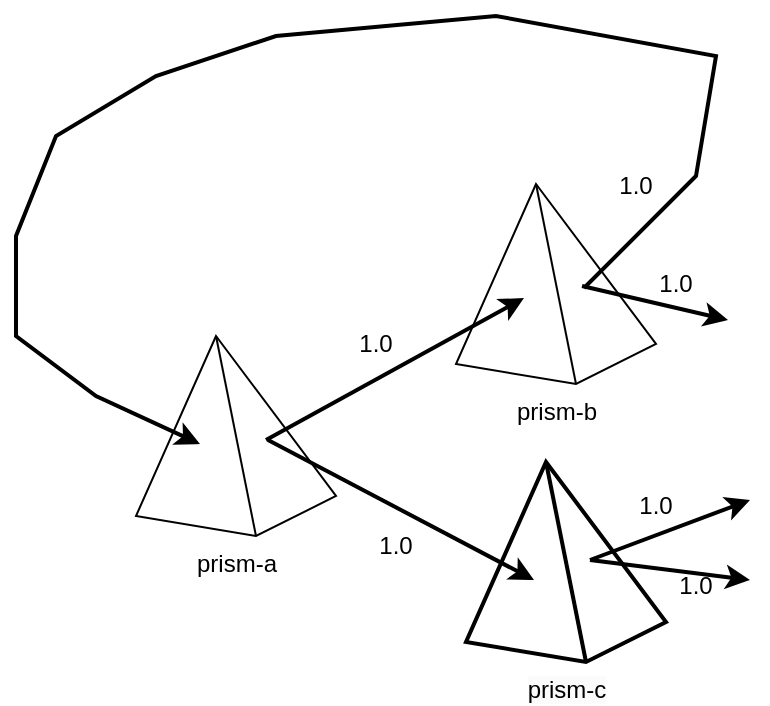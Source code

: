<mxfile version="24.8.2">
  <diagram name="Page-1" id="7MJuvH2CNaoDodlNhucG">
    <mxGraphModel dx="574" dy="285" grid="1" gridSize="10" guides="1" tooltips="1" connect="1" arrows="1" fold="1" page="1" pageScale="1" pageWidth="850" pageHeight="1100" math="0" shadow="0">
      <root>
        <mxCell id="0" />
        <mxCell id="1" parent="0" />
        <mxCell id="dDzj_qdl24_F7XmXh7J3-2" value="prism-a" style="verticalLabelPosition=bottom;verticalAlign=top;html=1;shape=mxgraph.basic.pyramid;dx1=0.4;dx2=0.6;dy1=0.9;dy2=0.8;" vertex="1" parent="1">
          <mxGeometry x="270" y="290" width="100" height="100" as="geometry" />
        </mxCell>
        <mxCell id="dDzj_qdl24_F7XmXh7J3-3" value="prism-b" style="verticalLabelPosition=bottom;verticalAlign=top;html=1;shape=mxgraph.basic.pyramid;dx1=0.4;dx2=0.6;dy1=0.9;dy2=0.8;" vertex="1" parent="1">
          <mxGeometry x="430" y="214" width="100" height="100" as="geometry" />
        </mxCell>
        <mxCell id="dDzj_qdl24_F7XmXh7J3-4" value="&lt;span style=&quot;color: rgb(0, 0, 0); font-family: Helvetica; font-size: 12px; font-style: normal; font-variant-ligatures: normal; font-variant-caps: normal; font-weight: 400; letter-spacing: normal; orphans: 2; text-align: center; text-indent: 0px; text-transform: none; widows: 2; word-spacing: 0px; -webkit-text-stroke-width: 0px; white-space: nowrap; background-color: rgb(251, 251, 251); text-decoration-thickness: initial; text-decoration-style: initial; text-decoration-color: initial; display: inline !important; float: none;&quot;&gt;prism-c&lt;/span&gt;" style="verticalLabelPosition=bottom;verticalAlign=top;html=1;shape=mxgraph.basic.pyramid;dx1=0.4;dx2=0.6;dy1=0.9;dy2=0.8;strokeWidth=2;" vertex="1" parent="1">
          <mxGeometry x="435" y="353" width="100" height="100" as="geometry" />
        </mxCell>
        <mxCell id="dDzj_qdl24_F7XmXh7J3-6" value="" style="endArrow=classic;html=1;rounded=0;strokeWidth=2;" edge="1" parent="1">
          <mxGeometry width="50" height="50" relative="1" as="geometry">
            <mxPoint x="497" y="402" as="sourcePoint" />
            <mxPoint x="577" y="412" as="targetPoint" />
          </mxGeometry>
        </mxCell>
        <mxCell id="dDzj_qdl24_F7XmXh7J3-7" value="" style="endArrow=classic;html=1;rounded=0;strokeWidth=2;" edge="1" parent="1">
          <mxGeometry width="50" height="50" relative="1" as="geometry">
            <mxPoint x="497" y="402" as="sourcePoint" />
            <mxPoint x="577" y="372" as="targetPoint" />
          </mxGeometry>
        </mxCell>
        <mxCell id="dDzj_qdl24_F7XmXh7J3-8" value="" style="endArrow=classic;html=1;rounded=0;strokeWidth=2;" edge="1" parent="1">
          <mxGeometry width="50" height="50" relative="1" as="geometry">
            <mxPoint x="494" y="266" as="sourcePoint" />
            <mxPoint x="302" y="344" as="targetPoint" />
            <Array as="points">
              <mxPoint x="550" y="210" />
              <mxPoint x="560" y="150" />
              <mxPoint x="450" y="130" />
              <mxPoint x="340" y="140" />
              <mxPoint x="280" y="160" />
              <mxPoint x="230" y="190" />
              <mxPoint x="210" y="240" />
              <mxPoint x="210" y="290" />
              <mxPoint x="250" y="320" />
            </Array>
          </mxGeometry>
        </mxCell>
        <mxCell id="dDzj_qdl24_F7XmXh7J3-9" value="" style="endArrow=classic;html=1;rounded=0;strokeWidth=2;" edge="1" parent="1">
          <mxGeometry width="50" height="50" relative="1" as="geometry">
            <mxPoint x="335" y="342" as="sourcePoint" />
            <mxPoint x="464" y="271" as="targetPoint" />
          </mxGeometry>
        </mxCell>
        <mxCell id="dDzj_qdl24_F7XmXh7J3-10" value="" style="endArrow=classic;html=1;rounded=0;strokeWidth=2;" edge="1" parent="1">
          <mxGeometry width="50" height="50" relative="1" as="geometry">
            <mxPoint x="336" y="342" as="sourcePoint" />
            <mxPoint x="469" y="412" as="targetPoint" />
          </mxGeometry>
        </mxCell>
        <mxCell id="dDzj_qdl24_F7XmXh7J3-11" value="" style="endArrow=classic;html=1;rounded=0;strokeWidth=2;" edge="1" parent="1">
          <mxGeometry width="50" height="50" relative="1" as="geometry">
            <mxPoint x="493" y="265" as="sourcePoint" />
            <mxPoint x="566" y="282" as="targetPoint" />
          </mxGeometry>
        </mxCell>
        <mxCell id="dDzj_qdl24_F7XmXh7J3-12" value="1.0" style="text;html=1;align=center;verticalAlign=middle;whiteSpace=wrap;rounded=0;" vertex="1" parent="1">
          <mxGeometry x="510" y="249" width="60" height="30" as="geometry" />
        </mxCell>
        <mxCell id="dDzj_qdl24_F7XmXh7J3-13" value="1.0" style="text;html=1;align=center;verticalAlign=middle;whiteSpace=wrap;rounded=0;" vertex="1" parent="1">
          <mxGeometry x="490" y="200" width="60" height="30" as="geometry" />
        </mxCell>
        <mxCell id="dDzj_qdl24_F7XmXh7J3-14" value="1.0" style="text;html=1;align=center;verticalAlign=middle;whiteSpace=wrap;rounded=0;" vertex="1" parent="1">
          <mxGeometry x="500" y="360" width="60" height="30" as="geometry" />
        </mxCell>
        <mxCell id="dDzj_qdl24_F7XmXh7J3-15" value="1.0" style="text;html=1;align=center;verticalAlign=middle;whiteSpace=wrap;rounded=0;" vertex="1" parent="1">
          <mxGeometry x="520" y="400" width="60" height="30" as="geometry" />
        </mxCell>
        <mxCell id="dDzj_qdl24_F7XmXh7J3-16" value="1.0" style="text;html=1;align=center;verticalAlign=middle;whiteSpace=wrap;rounded=0;" vertex="1" parent="1">
          <mxGeometry x="360" y="279" width="60" height="30" as="geometry" />
        </mxCell>
        <mxCell id="dDzj_qdl24_F7XmXh7J3-17" value="1.0" style="text;html=1;align=center;verticalAlign=middle;whiteSpace=wrap;rounded=0;" vertex="1" parent="1">
          <mxGeometry x="370" y="380" width="60" height="30" as="geometry" />
        </mxCell>
      </root>
    </mxGraphModel>
  </diagram>
</mxfile>
